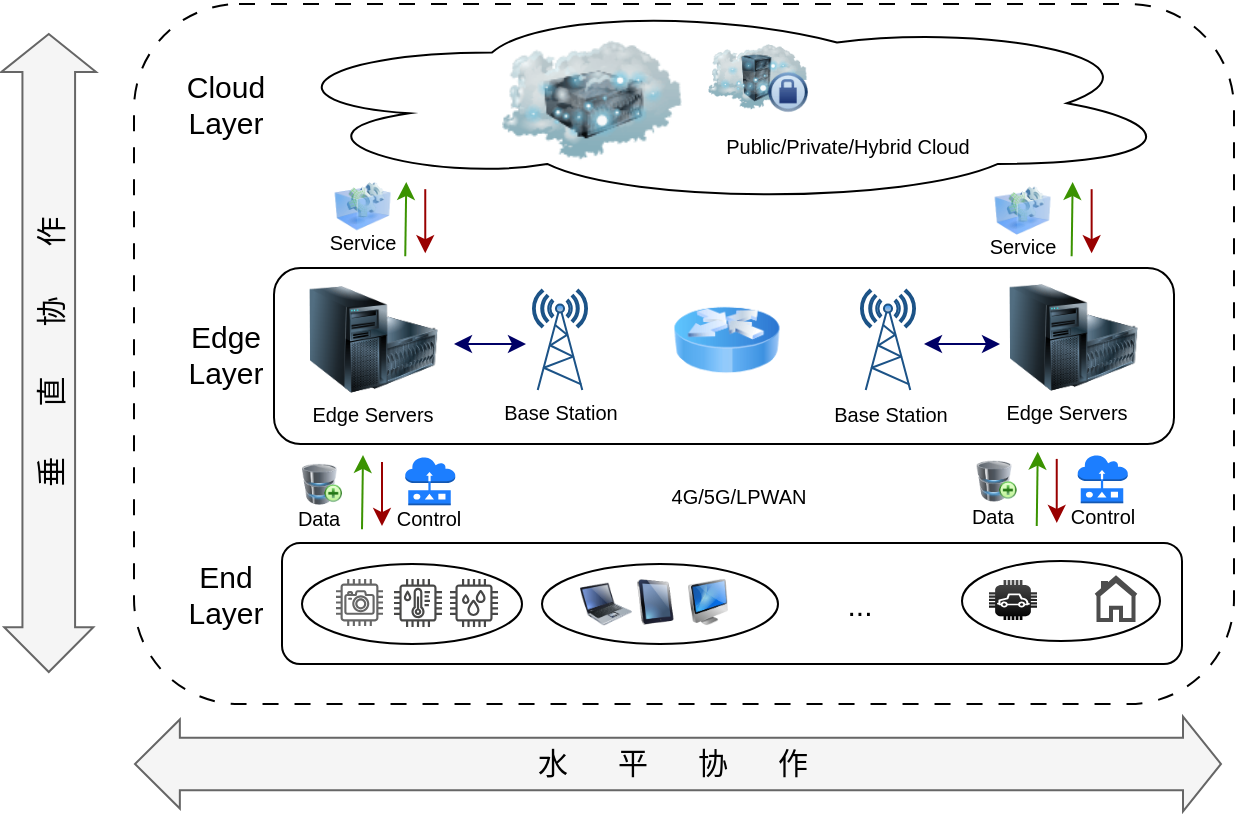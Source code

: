 <mxfile version="26.0.2">
  <diagram name="第 1 页" id="_WNoe_Uks1Ap6e2EYyFf">
    <mxGraphModel dx="1201" dy="241" grid="1" gridSize="10" guides="1" tooltips="1" connect="1" arrows="1" fold="1" page="1" pageScale="1" pageWidth="827" pageHeight="1169" math="0" shadow="0">
      <root>
        <mxCell id="0" />
        <mxCell id="1" parent="0" />
        <mxCell id="RNWjAcxMz1Vtfqlv8NzQ-35" value="" style="rounded=1;whiteSpace=wrap;html=1;dashed=1;dashPattern=8 8;" parent="1" vertex="1">
          <mxGeometry x="56" y="140" width="550" height="350" as="geometry" />
        </mxCell>
        <mxCell id="vnTurLJpViJdQ3g8BjFk-6" value="" style="rounded=1;whiteSpace=wrap;html=1;" parent="1" vertex="1">
          <mxGeometry x="130" y="409.5" width="450" height="60.5" as="geometry" />
        </mxCell>
        <mxCell id="gq4XQ7-GQHE91JWg9Zgm-81" value="&lt;font style=&quot;font-size: 15px;&quot;&gt;Cloud Layer&lt;/font&gt;" style="text;html=1;align=center;verticalAlign=middle;whiteSpace=wrap;rounded=0;fontSize=15;" parent="1" vertex="1">
          <mxGeometry x="73.99" y="160" width="56.01" height="59" as="geometry" />
        </mxCell>
        <mxCell id="gq4XQ7-GQHE91JWg9Zgm-82" value="&lt;font style=&quot;font-size: 15px;&quot;&gt;Edge Layer&lt;/font&gt;" style="text;html=1;align=center;verticalAlign=middle;whiteSpace=wrap;rounded=0;" parent="1" vertex="1">
          <mxGeometry x="73.99" y="288" width="56.01" height="53" as="geometry" />
        </mxCell>
        <mxCell id="gq4XQ7-GQHE91JWg9Zgm-83" value="&lt;font style=&quot;font-size: 15px;&quot;&gt;End Layer&lt;/font&gt;" style="text;html=1;align=center;verticalAlign=middle;whiteSpace=wrap;rounded=0;" parent="1" vertex="1">
          <mxGeometry x="78.75" y="420" width="46.48" height="30" as="geometry" />
        </mxCell>
        <mxCell id="vnTurLJpViJdQ3g8BjFk-4" value="&lt;font style=&quot;font-size: 15px;&quot;&gt;...&lt;/font&gt;" style="text;html=1;align=center;verticalAlign=middle;whiteSpace=wrap;rounded=0;" parent="1" vertex="1">
          <mxGeometry x="395.5" y="425" width="46.48" height="30" as="geometry" />
        </mxCell>
        <mxCell id="vnTurLJpViJdQ3g8BjFk-7" value="" style="group" parent="1" vertex="1" connectable="0">
          <mxGeometry x="140" y="420" width="110" height="40" as="geometry" />
        </mxCell>
        <mxCell id="gq4XQ7-GQHE91JWg9Zgm-61" value="" style="ellipse;whiteSpace=wrap;html=1;" parent="vnTurLJpViJdQ3g8BjFk-7" vertex="1">
          <mxGeometry width="110" height="40" as="geometry" />
        </mxCell>
        <mxCell id="vnTurLJpViJdQ3g8BjFk-8" value="" style="group" parent="vnTurLJpViJdQ3g8BjFk-7" vertex="1" connectable="0">
          <mxGeometry x="17" y="7" width="81" height="24.5" as="geometry" />
        </mxCell>
        <mxCell id="gq4XQ7-GQHE91JWg9Zgm-86" value="" style="sketch=0;outlineConnect=0;fontColor=#232F3E;gradientColor=none;fillColor=#474747;strokeColor=none;dashed=0;verticalLabelPosition=bottom;verticalAlign=top;align=center;html=1;fontSize=12;fontStyle=0;aspect=fixed;pointerEvents=1;shape=mxgraph.aws4.iot_thing_humidity_sensor;" parent="vnTurLJpViJdQ3g8BjFk-8" vertex="1">
          <mxGeometry x="57" y="0.5" width="24" height="24" as="geometry" />
        </mxCell>
        <mxCell id="gq4XQ7-GQHE91JWg9Zgm-87" value="" style="sketch=0;outlineConnect=0;fontColor=#232F3E;gradientColor=none;fillColor=#484847;strokeColor=none;dashed=0;verticalLabelPosition=bottom;verticalAlign=top;align=center;html=1;fontSize=12;fontStyle=0;aspect=fixed;pointerEvents=1;shape=mxgraph.aws4.iot_thing_temperature_humidity_sensor;" parent="vnTurLJpViJdQ3g8BjFk-8" vertex="1">
          <mxGeometry x="29" y="0.5" width="24" height="24" as="geometry" />
        </mxCell>
        <mxCell id="gq4XQ7-GQHE91JWg9Zgm-72" value="" style="sketch=0;outlineConnect=0;fontColor=#232F3E;gradientColor=none;fillColor=#666666;strokeColor=none;dashed=0;verticalLabelPosition=bottom;verticalAlign=top;align=center;html=1;fontSize=12;fontStyle=0;aspect=fixed;pointerEvents=1;shape=mxgraph.aws4.camera;" parent="vnTurLJpViJdQ3g8BjFk-7" vertex="1">
          <mxGeometry x="17" y="7.5" width="23.5" height="23.5" as="geometry" />
        </mxCell>
        <mxCell id="vnTurLJpViJdQ3g8BjFk-3" value="" style="group" parent="1" vertex="1" connectable="0">
          <mxGeometry x="470" y="418.5" width="99" height="40" as="geometry" />
        </mxCell>
        <mxCell id="gq4XQ7-GQHE91JWg9Zgm-75" value="" style="ellipse;whiteSpace=wrap;html=1;" parent="vnTurLJpViJdQ3g8BjFk-3" vertex="1">
          <mxGeometry width="99" height="40" as="geometry" />
        </mxCell>
        <mxCell id="gq4XQ7-GQHE91JWg9Zgm-74" value="" style="outlineConnect=0;dashed=0;verticalLabelPosition=bottom;verticalAlign=top;align=center;html=1;shape=mxgraph.aws3.car;fillColor=#4D4D4D;gradientColor=default;" parent="vnTurLJpViJdQ3g8BjFk-3" vertex="1">
          <mxGeometry x="13.5" y="9.5" width="24" height="20" as="geometry" />
        </mxCell>
        <mxCell id="gq4XQ7-GQHE91JWg9Zgm-76" value="" style="shape=image;html=1;verticalAlign=top;verticalLabelPosition=bottom;labelBackgroundColor=#ffffff;imageAspect=0;aspect=fixed;image=https://cdn4.iconfinder.com/data/icons/48-bubbles/48/36.Watch-128.png" parent="vnTurLJpViJdQ3g8BjFk-3" vertex="1">
          <mxGeometry x="39.5" y="6.5" width="25" height="25" as="geometry" />
        </mxCell>
        <mxCell id="gq4XQ7-GQHE91JWg9Zgm-77" value="" style="html=1;verticalLabelPosition=bottom;align=center;labelBackgroundColor=#ffffff;verticalAlign=top;strokeWidth=2;strokeColor=#4D4D4D;shadow=0;dashed=0;shape=mxgraph.ios7.icons.home;" parent="vnTurLJpViJdQ3g8BjFk-3" vertex="1">
          <mxGeometry x="67" y="8.5" width="20" height="21" as="geometry" />
        </mxCell>
        <mxCell id="vnTurLJpViJdQ3g8BjFk-1" value="" style="group" parent="1" vertex="1" connectable="0">
          <mxGeometry x="260" y="420" width="118" height="40" as="geometry" />
        </mxCell>
        <mxCell id="gq4XQ7-GQHE91JWg9Zgm-68" value="" style="ellipse;whiteSpace=wrap;html=1;" parent="vnTurLJpViJdQ3g8BjFk-1" vertex="1">
          <mxGeometry width="118" height="40" as="geometry" />
        </mxCell>
        <mxCell id="6WCOpJjpc-UluhNV7fM1-4" value="" style="image;html=1;image=img/lib/clip_art/computers/Laptop_128x128.png" vertex="1" parent="vnTurLJpViJdQ3g8BjFk-1">
          <mxGeometry x="19" y="7.5" width="26" height="25" as="geometry" />
        </mxCell>
        <mxCell id="5MsSHGTaEPdw5nVR3atU-17" value="" style="group" parent="1" vertex="1" connectable="0">
          <mxGeometry x="136" y="280" width="470" height="210" as="geometry" />
        </mxCell>
        <mxCell id="5MsSHGTaEPdw5nVR3atU-16" value="" style="rounded=1;whiteSpace=wrap;html=1;" parent="5MsSHGTaEPdw5nVR3atU-17" vertex="1">
          <mxGeometry x="-10" y="-8" width="450" height="88" as="geometry" />
        </mxCell>
        <mxCell id="Ehzzr9ug1EbWNZx6h8HB-2" value="" style="image;html=1;image=img/lib/clip_art/networking/Router_Icon_128x128.png" parent="5MsSHGTaEPdw5nVR3atU-17" vertex="1">
          <mxGeometry x="189.75" width="53" height="56" as="geometry" />
        </mxCell>
        <mxCell id="gq4XQ7-GQHE91JWg9Zgm-30" value="" style="fontColor=#0066CC;verticalAlign=top;verticalLabelPosition=bottom;labelPosition=center;align=center;html=1;outlineConnect=0;fillColor=#CCCCCC;strokeColor=light-dark(#1c5387, #ededed);gradientColor=#3399FF;gradientDirection=north;strokeWidth=2;shape=mxgraph.networks.radio_tower;" parent="5MsSHGTaEPdw5nVR3atU-17" vertex="1">
          <mxGeometry x="283.5" y="3" width="27" height="50" as="geometry" />
        </mxCell>
        <mxCell id="5MsSHGTaEPdw5nVR3atU-4" value="" style="shape=image;html=1;verticalAlign=top;verticalLabelPosition=bottom;labelBackgroundColor=#ffffff;imageAspect=0;image=https://cdn1.iconfinder.com/data/icons/bootstrap-vol-3/16/lightning-charge-128.png;rotation=91;" parent="5MsSHGTaEPdw5nVR3atU-17" vertex="1">
          <mxGeometry x="254.25" y="12.88" width="20" height="34" as="geometry" />
        </mxCell>
        <mxCell id="5MsSHGTaEPdw5nVR3atU-6" value="" style="fontColor=#0066CC;verticalAlign=top;verticalLabelPosition=bottom;labelPosition=center;align=center;html=1;outlineConnect=0;fillColor=#CCCCCC;strokeColor=light-dark(#1c5387, #ededed);gradientColor=#3399FF;gradientDirection=north;strokeWidth=2;shape=mxgraph.networks.radio_tower;" parent="5MsSHGTaEPdw5nVR3atU-17" vertex="1">
          <mxGeometry x="119.5" y="3" width="27" height="50" as="geometry" />
        </mxCell>
        <mxCell id="5MsSHGTaEPdw5nVR3atU-7" value="" style="shape=image;html=1;verticalAlign=top;verticalLabelPosition=bottom;labelBackgroundColor=#ffffff;imageAspect=0;image=https://cdn1.iconfinder.com/data/icons/bootstrap-vol-3/16/lightning-charge-128.png;rotation=91;imageBorder=none;imageBackground=none;" parent="5MsSHGTaEPdw5nVR3atU-17" vertex="1">
          <mxGeometry x="159.25" y="11.61" width="20" height="35" as="geometry" />
        </mxCell>
        <mxCell id="5MsSHGTaEPdw5nVR3atU-10" value="" style="group" parent="5MsSHGTaEPdw5nVR3atU-17" vertex="1" connectable="0">
          <mxGeometry y="1" width="430" height="69.61" as="geometry" />
        </mxCell>
        <mxCell id="5MsSHGTaEPdw5nVR3atU-8" value="" style="image;html=1;image=img/lib/clip_art/computers/Server_128x128.png" parent="5MsSHGTaEPdw5nVR3atU-10" vertex="1">
          <mxGeometry x="17.66" y="6.667" width="54.34" height="53.333" as="geometry" />
        </mxCell>
        <mxCell id="5MsSHGTaEPdw5nVR3atU-9" value="" style="image;html=1;image=img/lib/clip_art/computers/Server_Tower_128x128.png" parent="5MsSHGTaEPdw5nVR3atU-10" vertex="1">
          <mxGeometry width="54.34" height="53.333" as="geometry" />
        </mxCell>
        <mxCell id="5MsSHGTaEPdw5nVR3atU-11" value="" style="group" parent="5MsSHGTaEPdw5nVR3atU-17" vertex="1" connectable="0">
          <mxGeometry x="350" width="72" height="60" as="geometry" />
        </mxCell>
        <mxCell id="5MsSHGTaEPdw5nVR3atU-12" value="" style="image;html=1;image=img/lib/clip_art/computers/Server_128x128.png" parent="5MsSHGTaEPdw5nVR3atU-11" vertex="1">
          <mxGeometry x="17.66" y="6.667" width="54.34" height="53.333" as="geometry" />
        </mxCell>
        <mxCell id="5MsSHGTaEPdw5nVR3atU-13" value="" style="image;html=1;image=img/lib/clip_art/computers/Server_Tower_128x128.png" parent="5MsSHGTaEPdw5nVR3atU-11" vertex="1">
          <mxGeometry width="54.34" height="53.333" as="geometry" />
        </mxCell>
        <mxCell id="5MsSHGTaEPdw5nVR3atU-14" value="" style="endArrow=classic;startArrow=classic;html=1;rounded=0;strokeColor=#000066;" parent="5MsSHGTaEPdw5nVR3atU-17" edge="1">
          <mxGeometry width="50" height="50" relative="1" as="geometry">
            <mxPoint x="80" y="30" as="sourcePoint" />
            <mxPoint x="116" y="30" as="targetPoint" />
          </mxGeometry>
        </mxCell>
        <mxCell id="5MsSHGTaEPdw5nVR3atU-15" value="" style="endArrow=classic;startArrow=classic;html=1;rounded=0;strokeColor=#000066;" parent="5MsSHGTaEPdw5nVR3atU-17" edge="1">
          <mxGeometry width="50" height="50" relative="1" as="geometry">
            <mxPoint x="315" y="30" as="sourcePoint" />
            <mxPoint x="353" y="30" as="targetPoint" />
          </mxGeometry>
        </mxCell>
        <mxCell id="5MsSHGTaEPdw5nVR3atU-18" value="&lt;span style=&quot;font-size: 10px;&quot;&gt;Edge Servers&lt;/span&gt;" style="text;html=1;align=center;verticalAlign=middle;whiteSpace=wrap;rounded=0;fontSize=15;" parent="5MsSHGTaEPdw5nVR3atU-17" vertex="1">
          <mxGeometry x="-20.75" y="53" width="120.75" height="20.61" as="geometry" />
        </mxCell>
        <mxCell id="5MsSHGTaEPdw5nVR3atU-19" value="&lt;span style=&quot;font-size: 10px;&quot;&gt;Edge Servers&lt;/span&gt;" style="text;html=1;align=center;verticalAlign=middle;whiteSpace=wrap;rounded=0;fontSize=15;" parent="5MsSHGTaEPdw5nVR3atU-17" vertex="1">
          <mxGeometry x="325.62" y="51.88" width="120.75" height="20.61" as="geometry" />
        </mxCell>
        <mxCell id="5MsSHGTaEPdw5nVR3atU-21" value="&lt;span style=&quot;font-size: 10px;&quot;&gt;Base Station&lt;/span&gt;" style="text;html=1;align=center;verticalAlign=middle;whiteSpace=wrap;rounded=0;fontSize=15;" parent="5MsSHGTaEPdw5nVR3atU-17" vertex="1">
          <mxGeometry x="72.63" y="52.0" width="120.75" height="20.61" as="geometry" />
        </mxCell>
        <mxCell id="5MsSHGTaEPdw5nVR3atU-20" value="&lt;span style=&quot;font-size: 10px;&quot;&gt;Base Station&lt;/span&gt;" style="text;html=1;align=center;verticalAlign=middle;whiteSpace=wrap;rounded=0;fontSize=15;" parent="5MsSHGTaEPdw5nVR3atU-17" vertex="1">
          <mxGeometry x="237.62" y="52.88" width="120.75" height="20.61" as="geometry" />
        </mxCell>
        <mxCell id="6WCOpJjpc-UluhNV7fM1-5" value="" style="image;html=1;image=img/lib/clip_art/computers/iPad_128x128.png" vertex="1" parent="5MsSHGTaEPdw5nVR3atU-17">
          <mxGeometry x="171.75" y="144" width="18" height="30" as="geometry" />
        </mxCell>
        <mxCell id="6WCOpJjpc-UluhNV7fM1-6" value="" style="image;html=1;image=img/lib/clip_art/computers/iMac_128x128.png" vertex="1" parent="5MsSHGTaEPdw5nVR3atU-17">
          <mxGeometry x="197" y="144" width="20" height="30" as="geometry" />
        </mxCell>
        <mxCell id="5MsSHGTaEPdw5nVR3atU-27" value="" style="shape=image;html=1;verticalAlign=top;verticalLabelPosition=bottom;labelBackgroundColor=#ffffff;imageAspect=0;image=https://cdn1.iconfinder.com/data/icons/bootstrap-vol-3/16/lightning-charge-128.png;rotation=15;imageBorder=none;imageBackground=none;" parent="1" vertex="1">
          <mxGeometry x="286" y="371.04" width="23" height="30" as="geometry" />
        </mxCell>
        <mxCell id="5MsSHGTaEPdw5nVR3atU-28" value="" style="shape=image;html=1;verticalAlign=top;verticalLabelPosition=bottom;labelBackgroundColor=#ffffff;imageAspect=0;image=https://cdn1.iconfinder.com/data/icons/bootstrap-vol-3/16/lightning-charge-128.png;rotation=-50;imageBorder=none;imageBackground=none;" parent="1" vertex="1">
          <mxGeometry x="411" y="371.04" width="23" height="30" as="geometry" />
        </mxCell>
        <mxCell id="5MsSHGTaEPdw5nVR3atU-29" value="&lt;span style=&quot;font-size: 10px;&quot;&gt;4G/5G/LPWAN&lt;/span&gt;" style="text;html=1;align=center;verticalAlign=middle;whiteSpace=wrap;rounded=0;fontSize=15;" parent="1" vertex="1">
          <mxGeometry x="313.25" y="373.73" width="90.75" height="20.61" as="geometry" />
        </mxCell>
        <mxCell id="5MsSHGTaEPdw5nVR3atU-31" value="" style="endArrow=classic;html=1;rounded=0;entryX=0.09;entryY=1.032;entryDx=0;entryDy=0;entryPerimeter=0;strokeColor=light-dark(#3b9301, #ededed);" parent="1" edge="1">
          <mxGeometry width="50" height="50" relative="1" as="geometry">
            <mxPoint x="170" y="402.63" as="sourcePoint" />
            <mxPoint x="170.5" y="365.446" as="targetPoint" />
          </mxGeometry>
        </mxCell>
        <mxCell id="5MsSHGTaEPdw5nVR3atU-32" value="" style="image;html=1;image=img/lib/clip_art/computers/Database_Add_128x128.png" parent="1" vertex="1">
          <mxGeometry x="140" y="369.61" width="20" height="21.04" as="geometry" />
        </mxCell>
        <mxCell id="5MsSHGTaEPdw5nVR3atU-33" value="&lt;span style=&quot;font-size: 10px;&quot;&gt;Data&lt;/span&gt;" style="text;html=1;align=center;verticalAlign=middle;whiteSpace=wrap;rounded=0;fontSize=15;" parent="1" vertex="1">
          <mxGeometry x="132.63" y="389.39" width="30.75" height="11.65" as="geometry" />
        </mxCell>
        <mxCell id="5MsSHGTaEPdw5nVR3atU-34" value="" style="endArrow=classic;html=1;rounded=0;strokeColor=light-dark(#990000,#EDEDED);" parent="1" edge="1">
          <mxGeometry width="50" height="50" relative="1" as="geometry">
            <mxPoint x="180" y="369.04" as="sourcePoint" />
            <mxPoint x="180" y="401.04" as="targetPoint" />
          </mxGeometry>
        </mxCell>
        <mxCell id="RNWjAcxMz1Vtfqlv8NzQ-2" value="&lt;span style=&quot;font-size: 10px;&quot;&gt;Control&lt;/span&gt;" style="text;html=1;align=center;verticalAlign=middle;whiteSpace=wrap;rounded=0;fontSize=15;" parent="1" vertex="1">
          <mxGeometry x="187.62" y="389.65" width="30.75" height="11.65" as="geometry" />
        </mxCell>
        <mxCell id="RNWjAcxMz1Vtfqlv8NzQ-3" value="" style="endArrow=classic;html=1;rounded=0;entryX=0.09;entryY=1.032;entryDx=0;entryDy=0;entryPerimeter=0;strokeColor=light-dark(#3b9301, #ededed);" parent="1" edge="1">
          <mxGeometry width="50" height="50" relative="1" as="geometry">
            <mxPoint x="507.37" y="401.04" as="sourcePoint" />
            <mxPoint x="507.87" y="363.856" as="targetPoint" />
          </mxGeometry>
        </mxCell>
        <mxCell id="RNWjAcxMz1Vtfqlv8NzQ-4" value="" style="image;html=1;image=img/lib/clip_art/computers/Database_Add_128x128.png" parent="1" vertex="1">
          <mxGeometry x="477.37" y="368.02" width="20" height="21.04" as="geometry" />
        </mxCell>
        <mxCell id="RNWjAcxMz1Vtfqlv8NzQ-5" value="&lt;span style=&quot;font-size: 10px;&quot;&gt;Data&lt;/span&gt;" style="text;html=1;align=center;verticalAlign=middle;whiteSpace=wrap;rounded=0;fontSize=15;" parent="1" vertex="1">
          <mxGeometry x="470" y="387.8" width="30.75" height="11.65" as="geometry" />
        </mxCell>
        <mxCell id="RNWjAcxMz1Vtfqlv8NzQ-6" value="" style="endArrow=classic;html=1;rounded=0;strokeColor=light-dark(#990000,#EDEDED);" parent="1" edge="1">
          <mxGeometry width="50" height="50" relative="1" as="geometry">
            <mxPoint x="517.37" y="367.45" as="sourcePoint" />
            <mxPoint x="517.37" y="399.45" as="targetPoint" />
          </mxGeometry>
        </mxCell>
        <mxCell id="RNWjAcxMz1Vtfqlv8NzQ-8" value="&lt;span style=&quot;font-size: 10px;&quot;&gt;Control&lt;/span&gt;" style="text;html=1;align=center;verticalAlign=middle;whiteSpace=wrap;rounded=0;fontSize=15;" parent="1" vertex="1">
          <mxGeometry x="524.99" y="388.06" width="30.75" height="11.65" as="geometry" />
        </mxCell>
        <mxCell id="RNWjAcxMz1Vtfqlv8NzQ-9" value="" style="group" parent="1" vertex="1" connectable="0">
          <mxGeometry x="120" y="139" width="460" height="181" as="geometry" />
        </mxCell>
        <mxCell id="gq4XQ7-GQHE91JWg9Zgm-27" value="" style="ellipse;shape=cloud;whiteSpace=wrap;html=1;" parent="RNWjAcxMz1Vtfqlv8NzQ-9" vertex="1">
          <mxGeometry width="460" height="101.22" as="geometry" />
        </mxCell>
        <mxCell id="Ehzzr9ug1EbWNZx6h8HB-3" value="" style="image;html=1;image=img/lib/clip_art/networking/Cloud_Rack_Private_128x128.png" parent="RNWjAcxMz1Vtfqlv8NzQ-9" vertex="1">
          <mxGeometry x="223" y="10.61" width="50" height="55" as="geometry" />
        </mxCell>
        <mxCell id="Ehzzr9ug1EbWNZx6h8HB-4" value="" style="image;html=1;image=img/lib/clip_art/networking/Cloud_Server_128x128.png" parent="RNWjAcxMz1Vtfqlv8NzQ-9" vertex="1">
          <mxGeometry x="120" y="8.56" width="90" height="81.44" as="geometry" />
        </mxCell>
        <mxCell id="Ehzzr9ug1EbWNZx6h8HB-6" value="&lt;font style=&quot;font-size: 10px;&quot;&gt;&lt;font style=&quot;&quot;&gt;P&lt;/font&gt;&lt;span style=&quot;background-color: transparent; color: light-dark(rgb(0, 0, 0), rgb(255, 255, 255));&quot;&gt;ublic/Private/Hybrid Cloud&lt;/span&gt;&lt;/font&gt;" style="text;html=1;align=center;verticalAlign=middle;whiteSpace=wrap;rounded=0;fontSize=15;" parent="RNWjAcxMz1Vtfqlv8NzQ-9" vertex="1">
          <mxGeometry x="203" y="60" width="180" height="20.61" as="geometry" />
        </mxCell>
        <mxCell id="RNWjAcxMz1Vtfqlv8NzQ-12" value="" style="endArrow=classic;html=1;rounded=0;entryX=0.09;entryY=1.032;entryDx=0;entryDy=0;entryPerimeter=0;strokeColor=light-dark(#3b9301, #ededed);" parent="RNWjAcxMz1Vtfqlv8NzQ-9" edge="1">
          <mxGeometry width="50" height="50" relative="1" as="geometry">
            <mxPoint x="71.63" y="127.18" as="sourcePoint" />
            <mxPoint x="72.13" y="89.996" as="targetPoint" />
          </mxGeometry>
        </mxCell>
        <mxCell id="RNWjAcxMz1Vtfqlv8NzQ-14" value="&lt;span style=&quot;font-size: 10px;&quot;&gt;Service&lt;/span&gt;" style="text;html=1;align=center;verticalAlign=middle;whiteSpace=wrap;rounded=0;fontSize=15;" parent="RNWjAcxMz1Vtfqlv8NzQ-9" vertex="1">
          <mxGeometry x="34.85" y="111.94" width="30.75" height="11.65" as="geometry" />
        </mxCell>
        <mxCell id="RNWjAcxMz1Vtfqlv8NzQ-15" value="" style="endArrow=classic;html=1;rounded=0;strokeColor=light-dark(#990000,#EDEDED);" parent="RNWjAcxMz1Vtfqlv8NzQ-9" edge="1">
          <mxGeometry width="50" height="50" relative="1" as="geometry">
            <mxPoint x="81.63" y="93.59" as="sourcePoint" />
            <mxPoint x="81.63" y="125.59" as="targetPoint" />
          </mxGeometry>
        </mxCell>
        <mxCell id="RNWjAcxMz1Vtfqlv8NzQ-18" value="" style="endArrow=classic;html=1;rounded=0;entryX=0.09;entryY=1.032;entryDx=0;entryDy=0;entryPerimeter=0;strokeColor=light-dark(#3b9301, #ededed);" parent="RNWjAcxMz1Vtfqlv8NzQ-9" edge="1">
          <mxGeometry width="50" height="50" relative="1" as="geometry">
            <mxPoint x="404.82" y="127.18" as="sourcePoint" />
            <mxPoint x="405.32" y="89.996" as="targetPoint" />
          </mxGeometry>
        </mxCell>
        <mxCell id="RNWjAcxMz1Vtfqlv8NzQ-21" value="" style="endArrow=classic;html=1;rounded=0;strokeColor=light-dark(#990000,#EDEDED);" parent="RNWjAcxMz1Vtfqlv8NzQ-9" edge="1">
          <mxGeometry width="50" height="50" relative="1" as="geometry">
            <mxPoint x="414.82" y="93.59" as="sourcePoint" />
            <mxPoint x="414.82" y="125.59" as="targetPoint" />
          </mxGeometry>
        </mxCell>
        <mxCell id="RNWjAcxMz1Vtfqlv8NzQ-24" value="" style="image;html=1;image=img/lib/clip_art/computers/Virtual_Application_128x128.png" parent="RNWjAcxMz1Vtfqlv8NzQ-9" vertex="1">
          <mxGeometry x="30" y="90" width="40.45" height="24.2" as="geometry" />
        </mxCell>
        <mxCell id="RNWjAcxMz1Vtfqlv8NzQ-25" value="&lt;span style=&quot;font-size: 10px;&quot;&gt;Service&lt;/span&gt;" style="text;html=1;align=center;verticalAlign=middle;whiteSpace=wrap;rounded=0;fontSize=15;" parent="RNWjAcxMz1Vtfqlv8NzQ-9" vertex="1">
          <mxGeometry x="364.85" y="114.2" width="30.75" height="11.65" as="geometry" />
        </mxCell>
        <mxCell id="RNWjAcxMz1Vtfqlv8NzQ-26" value="" style="image;html=1;image=img/lib/clip_art/computers/Virtual_Application_128x128.png" parent="RNWjAcxMz1Vtfqlv8NzQ-9" vertex="1">
          <mxGeometry x="360" y="92.26" width="40.45" height="24.2" as="geometry" />
        </mxCell>
        <mxCell id="RNWjAcxMz1Vtfqlv8NzQ-10" value="" style="shape=image;html=1;verticalAlign=top;verticalLabelPosition=bottom;labelBackgroundColor=#ffffff;imageAspect=0;image=https://cdn1.iconfinder.com/data/icons/bootstrap-vol-3/16/lightning-charge-128.png;rotation=15;imageBorder=none;imageBackground=none;" parent="1" vertex="1">
          <mxGeometry x="343.5" y="240.22" width="23" height="30" as="geometry" />
        </mxCell>
        <mxCell id="RNWjAcxMz1Vtfqlv8NzQ-27" value="" style="shape=flexArrow;endArrow=classic;startArrow=classic;html=1;rounded=0;width=26.316;startSize=7.142;startWidth=17.232;gradientDirection=radial;fillColor=#f5f5f5;strokeColor=#666666;" parent="1" edge="1">
          <mxGeometry width="100" height="100" relative="1" as="geometry">
            <mxPoint x="13.38" y="474.5" as="sourcePoint" />
            <mxPoint x="13.38" y="154.5" as="targetPoint" />
          </mxGeometry>
        </mxCell>
        <mxCell id="RNWjAcxMz1Vtfqlv8NzQ-33" value="" style="shape=flexArrow;endArrow=classic;startArrow=classic;html=1;rounded=0;width=26.316;startSize=7.142;startWidth=17.232;fillColor=#f5f5f5;strokeColor=#666666;gradientDirection=radial;" parent="1" edge="1">
          <mxGeometry width="100" height="100" relative="1" as="geometry">
            <mxPoint x="56" y="520" as="sourcePoint" />
            <mxPoint x="600" y="520" as="targetPoint" />
          </mxGeometry>
        </mxCell>
        <mxCell id="RNWjAcxMz1Vtfqlv8NzQ-34" value="&lt;span style=&quot;font-size: 15px;&quot;&gt;水&amp;nbsp; &amp;nbsp; &amp;nbsp; 平&lt;/span&gt;&lt;span style=&quot;font-size: 15px;&quot;&gt;&amp;nbsp; &amp;nbsp; &amp;nbsp;&amp;nbsp;&lt;/span&gt;&lt;span style=&quot;font-size: 15px;&quot;&gt;协&lt;/span&gt;&lt;span style=&quot;font-size: 15px;&quot;&gt;&amp;nbsp; &amp;nbsp; &amp;nbsp;&amp;nbsp;&lt;/span&gt;&lt;span style=&quot;font-size: 15px;&quot;&gt;作&lt;/span&gt;" style="text;html=1;align=center;verticalAlign=middle;whiteSpace=wrap;rounded=0;rotation=0;" parent="1" vertex="1">
          <mxGeometry x="131.23" y="492" width="388.77" height="53" as="geometry" />
        </mxCell>
        <mxCell id="RNWjAcxMz1Vtfqlv8NzQ-36" value="&lt;span style=&quot;font-size: 15px;&quot;&gt;垂&amp;nbsp; &amp;nbsp; &amp;nbsp;&amp;nbsp;&lt;/span&gt;&lt;span style=&quot;font-size: 15px;&quot;&gt;直&lt;/span&gt;&lt;span style=&quot;font-size: 15px;&quot;&gt;&amp;nbsp; &amp;nbsp; &amp;nbsp;&amp;nbsp;&lt;/span&gt;&lt;span style=&quot;font-size: 15px;&quot;&gt;协&lt;/span&gt;&lt;span style=&quot;font-size: 15px;&quot;&gt;&amp;nbsp; &amp;nbsp; &amp;nbsp;&amp;nbsp;&lt;/span&gt;&lt;span style=&quot;font-size: 15px;&quot;&gt;作&lt;/span&gt;" style="text;html=1;align=center;verticalAlign=middle;whiteSpace=wrap;rounded=0;rotation=-90;" parent="1" vertex="1">
          <mxGeometry x="-70.0" y="292.37" width="167.81" height="43" as="geometry" />
        </mxCell>
        <mxCell id="6WCOpJjpc-UluhNV7fM1-1" value="" style="outlineConnect=0;dashed=0;verticalLabelPosition=bottom;verticalAlign=top;align=center;html=1;shape=mxgraph.aws3.sensor;fillColor=#1C7EFF;gradientColor=none;" vertex="1" parent="1">
          <mxGeometry x="191.62" y="366.65" width="25" height="24" as="geometry" />
        </mxCell>
        <mxCell id="6WCOpJjpc-UluhNV7fM1-2" value="" style="outlineConnect=0;dashed=0;verticalLabelPosition=bottom;verticalAlign=top;align=center;html=1;shape=mxgraph.aws3.sensor;fillColor=#1C7EFF;gradientColor=none;" vertex="1" parent="1">
          <mxGeometry x="527.87" y="365.65" width="25" height="24" as="geometry" />
        </mxCell>
      </root>
    </mxGraphModel>
  </diagram>
</mxfile>
